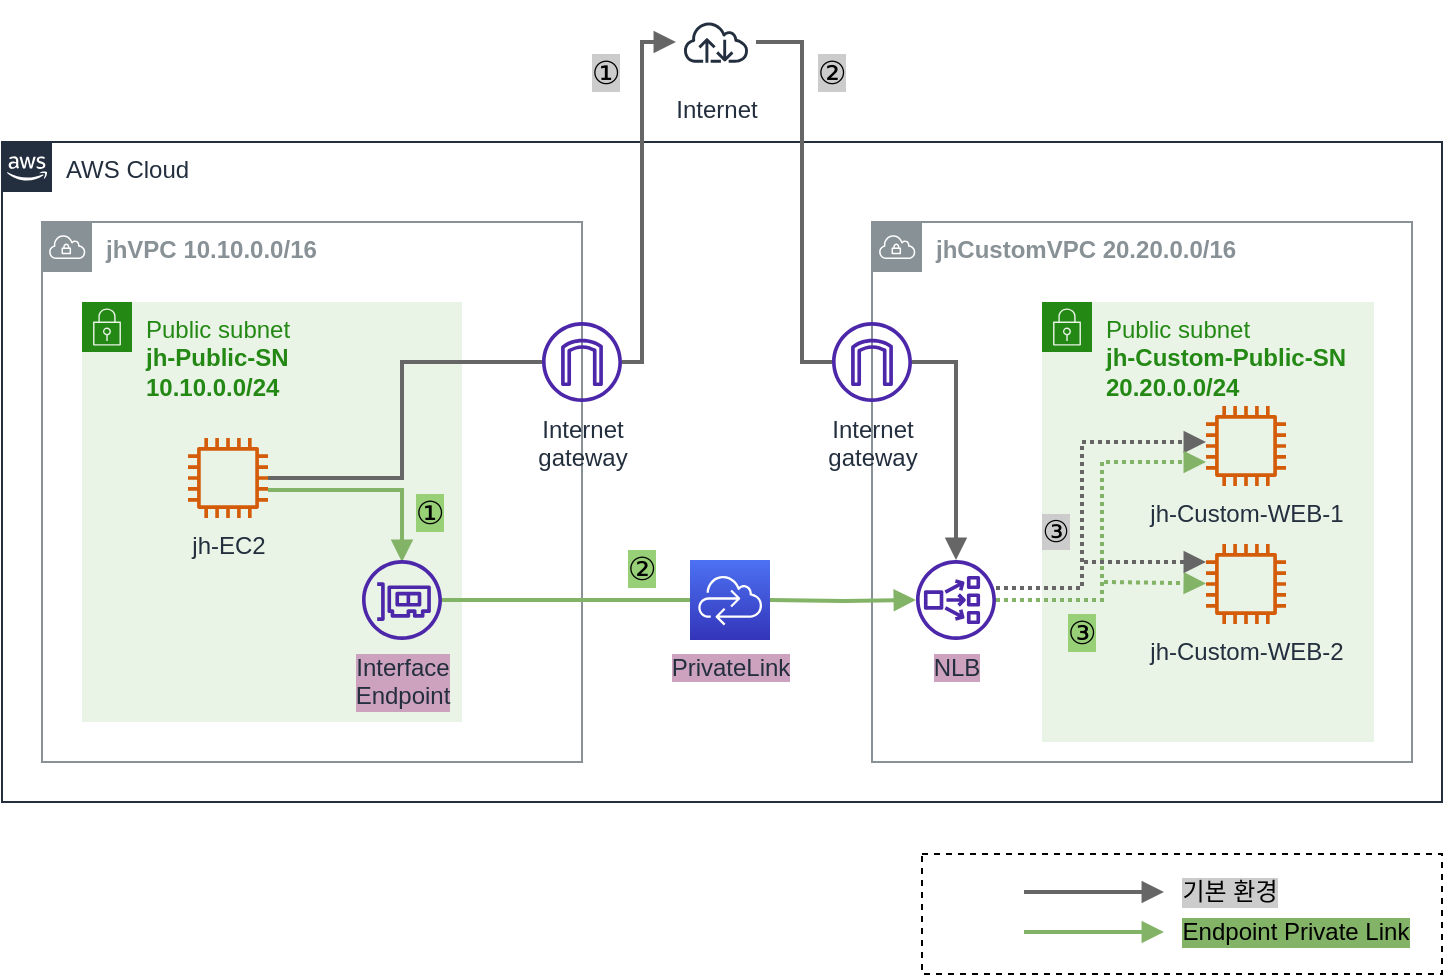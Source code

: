 <mxfile version="20.6.2" type="device"><diagram id="Nha9DckxzOW9cZ-GAf2E" name="페이지-1"><mxGraphModel dx="845" dy="642" grid="1" gridSize="10" guides="1" tooltips="1" connect="1" arrows="1" fold="1" page="1" pageScale="1" pageWidth="827" pageHeight="1169" math="0" shadow="0"><root><mxCell id="0"/><mxCell id="1" parent="0"/><mxCell id="mto72TUGwg798Erc-8ln-51" value="" style="rounded=0;whiteSpace=wrap;html=1;labelBackgroundColor=none;fontColor=#000000;dashed=1;" parent="1" vertex="1"><mxGeometry x="530" y="446" width="260" height="60" as="geometry"/></mxCell><mxCell id="ZtclFgQQLDOAhcwY8kZS-1" value="AWS Cloud" style="points=[[0,0],[0.25,0],[0.5,0],[0.75,0],[1,0],[1,0.25],[1,0.5],[1,0.75],[1,1],[0.75,1],[0.5,1],[0.25,1],[0,1],[0,0.75],[0,0.5],[0,0.25]];outlineConnect=0;gradientColor=none;html=1;whiteSpace=wrap;fontSize=12;fontStyle=0;container=1;pointerEvents=0;collapsible=0;recursiveResize=0;shape=mxgraph.aws4.group;grIcon=mxgraph.aws4.group_aws_cloud_alt;strokeColor=#232F3E;fillColor=none;verticalAlign=top;align=left;spacingLeft=30;fontColor=#232F3E;dashed=0;" parent="1" vertex="1"><mxGeometry x="70" y="90" width="720" height="330" as="geometry"/></mxCell><mxCell id="ZtclFgQQLDOAhcwY8kZS-2" value="&lt;b&gt;jhVPC&lt;/b&gt; &lt;b&gt;10.10.0.0/16&lt;/b&gt;" style="sketch=0;outlineConnect=0;gradientColor=none;html=1;whiteSpace=wrap;fontSize=12;fontStyle=0;shape=mxgraph.aws4.group;grIcon=mxgraph.aws4.group_vpc;strokeColor=#879196;fillColor=none;verticalAlign=top;align=left;spacingLeft=30;fontColor=#879196;dashed=0;" parent="ZtclFgQQLDOAhcwY8kZS-1" vertex="1"><mxGeometry x="20" y="40" width="270" height="270" as="geometry"/></mxCell><mxCell id="ZtclFgQQLDOAhcwY8kZS-3" value="Public subnet&amp;nbsp;&lt;b&gt;&lt;br&gt;jh-Public-SN&lt;/b&gt;&lt;br&gt;&lt;b&gt;10.10.0.0/24&lt;/b&gt;" style="points=[[0,0],[0.25,0],[0.5,0],[0.75,0],[1,0],[1,0.25],[1,0.5],[1,0.75],[1,1],[0.75,1],[0.5,1],[0.25,1],[0,1],[0,0.75],[0,0.5],[0,0.25]];outlineConnect=0;gradientColor=none;html=1;whiteSpace=wrap;fontSize=12;fontStyle=0;container=1;pointerEvents=0;collapsible=0;recursiveResize=0;shape=mxgraph.aws4.group;grIcon=mxgraph.aws4.group_security_group;grStroke=0;strokeColor=#248814;fillColor=#E9F3E6;verticalAlign=top;align=left;spacingLeft=30;fontColor=#248814;dashed=0;" parent="ZtclFgQQLDOAhcwY8kZS-1" vertex="1"><mxGeometry x="40" y="80" width="190" height="210" as="geometry"/></mxCell><mxCell id="mto72TUGwg798Erc-8ln-41" style="edgeStyle=orthogonalEdgeStyle;rounded=0;orthogonalLoop=1;jettySize=auto;html=1;strokeColor=#82b366;strokeWidth=2;fontColor=#000000;endArrow=block;endFill=1;fillColor=#d5e8d4;" parent="ZtclFgQQLDOAhcwY8kZS-3" edge="1"><mxGeometry relative="1" as="geometry"><mxPoint x="93" y="94" as="sourcePoint"/><mxPoint x="160" y="130" as="targetPoint"/><Array as="points"><mxPoint x="160" y="94"/></Array></mxGeometry></mxCell><mxCell id="ZtclFgQQLDOAhcwY8kZS-5" value="jh-EC2" style="sketch=0;outlineConnect=0;fontColor=#232F3E;gradientColor=none;fillColor=#D45B07;strokeColor=none;dashed=0;verticalLabelPosition=bottom;verticalAlign=top;align=center;html=1;fontSize=12;fontStyle=0;aspect=fixed;pointerEvents=1;shape=mxgraph.aws4.instance2;" parent="ZtclFgQQLDOAhcwY8kZS-3" vertex="1"><mxGeometry x="53" y="68" width="40" height="40" as="geometry"/></mxCell><mxCell id="mto72TUGwg798Erc-8ln-24" value="Interface&lt;br&gt;Endpoint" style="sketch=0;outlineConnect=0;fontColor=#232F3E;gradientColor=none;fillColor=#4D27AA;strokeColor=none;dashed=0;verticalLabelPosition=bottom;verticalAlign=top;align=center;html=1;fontSize=12;fontStyle=0;aspect=fixed;pointerEvents=1;shape=mxgraph.aws4.elastic_network_interface;labelBackgroundColor=#CDA2BE;" parent="ZtclFgQQLDOAhcwY8kZS-3" vertex="1"><mxGeometry x="140" y="129" width="40" height="40" as="geometry"/></mxCell><mxCell id="mto72TUGwg798Erc-8ln-48" value="①" style="text;html=1;strokeColor=none;fillColor=none;align=center;verticalAlign=middle;whiteSpace=wrap;rounded=0;fontSize=16;labelBackgroundColor=#97D077;" parent="ZtclFgQQLDOAhcwY8kZS-3" vertex="1"><mxGeometry x="154" y="90" width="40" height="30" as="geometry"/></mxCell><mxCell id="mto72TUGwg798Erc-8ln-7" value="&lt;b&gt;jhCustomVPC 20.20.0.0/16&lt;/b&gt;" style="sketch=0;outlineConnect=0;gradientColor=none;html=1;whiteSpace=wrap;fontSize=12;fontStyle=0;shape=mxgraph.aws4.group;grIcon=mxgraph.aws4.group_vpc;strokeColor=#879196;fillColor=none;verticalAlign=top;align=left;spacingLeft=30;fontColor=#879196;dashed=0;" parent="ZtclFgQQLDOAhcwY8kZS-1" vertex="1"><mxGeometry x="435" y="40" width="270" height="270" as="geometry"/></mxCell><mxCell id="mto72TUGwg798Erc-8ln-8" value="Public subnet&amp;nbsp;&lt;b&gt;&lt;br&gt;jh-Custom-Public-SN&lt;/b&gt;&lt;br&gt;&lt;b&gt;20.20.0.0/24&lt;/b&gt;" style="points=[[0,0],[0.25,0],[0.5,0],[0.75,0],[1,0],[1,0.25],[1,0.5],[1,0.75],[1,1],[0.75,1],[0.5,1],[0.25,1],[0,1],[0,0.75],[0,0.5],[0,0.25]];outlineConnect=0;gradientColor=none;html=1;whiteSpace=wrap;fontSize=12;fontStyle=0;container=1;pointerEvents=0;collapsible=0;recursiveResize=0;shape=mxgraph.aws4.group;grIcon=mxgraph.aws4.group_security_group;grStroke=0;strokeColor=#248814;fillColor=#E9F3E6;verticalAlign=top;align=left;spacingLeft=30;fontColor=#248814;dashed=0;" parent="ZtclFgQQLDOAhcwY8kZS-1" vertex="1"><mxGeometry x="520" y="80" width="166" height="220" as="geometry"/></mxCell><mxCell id="mto72TUGwg798Erc-8ln-9" value="jh-Custom-WEB-1" style="sketch=0;outlineConnect=0;fontColor=#232F3E;gradientColor=none;fillColor=#D45B07;strokeColor=none;dashed=0;verticalLabelPosition=bottom;verticalAlign=top;align=center;html=1;fontSize=12;fontStyle=0;aspect=fixed;pointerEvents=1;shape=mxgraph.aws4.instance2;" parent="mto72TUGwg798Erc-8ln-8" vertex="1"><mxGeometry x="82" y="52" width="40" height="40" as="geometry"/></mxCell><mxCell id="mto72TUGwg798Erc-8ln-10" value="jh-Custom-WEB-2" style="sketch=0;outlineConnect=0;fontColor=#232F3E;gradientColor=none;fillColor=#D45B07;strokeColor=none;dashed=0;verticalLabelPosition=bottom;verticalAlign=top;align=center;html=1;fontSize=12;fontStyle=0;aspect=fixed;pointerEvents=1;shape=mxgraph.aws4.instance2;" parent="mto72TUGwg798Erc-8ln-8" vertex="1"><mxGeometry x="82" y="121" width="40" height="40" as="geometry"/></mxCell><mxCell id="mto72TUGwg798Erc-8ln-35" style="edgeStyle=orthogonalEdgeStyle;rounded=0;orthogonalLoop=1;jettySize=auto;html=1;strokeColor=#666666;strokeWidth=2;fontColor=#000000;endArrow=block;endFill=1;" parent="ZtclFgQQLDOAhcwY8kZS-1" source="mto72TUGwg798Erc-8ln-11" target="mto72TUGwg798Erc-8ln-23" edge="1"><mxGeometry relative="1" as="geometry"><Array as="points"><mxPoint x="477" y="110"/></Array></mxGeometry></mxCell><mxCell id="mto72TUGwg798Erc-8ln-11" value="Internet&lt;br&gt;gateway" style="sketch=0;outlineConnect=0;fontColor=#232F3E;gradientColor=none;fillColor=#4D27AA;strokeColor=none;dashed=0;verticalLabelPosition=bottom;verticalAlign=top;align=center;html=1;fontSize=12;fontStyle=0;aspect=fixed;pointerEvents=1;shape=mxgraph.aws4.internet_gateway;rounded=0;shadow=0;labelBackgroundColor=none;" parent="ZtclFgQQLDOAhcwY8kZS-1" vertex="1"><mxGeometry x="415" y="90" width="40" height="40" as="geometry"/></mxCell><mxCell id="mto72TUGwg798Erc-8ln-21" value="Internet&lt;br&gt;gateway" style="sketch=0;outlineConnect=0;fontColor=#232F3E;gradientColor=none;fillColor=#4D27AA;strokeColor=none;dashed=0;verticalLabelPosition=bottom;verticalAlign=top;align=center;html=1;fontSize=12;fontStyle=0;aspect=fixed;pointerEvents=1;shape=mxgraph.aws4.internet_gateway;rounded=0;shadow=0;labelBackgroundColor=none;" parent="ZtclFgQQLDOAhcwY8kZS-1" vertex="1"><mxGeometry x="270" y="90" width="40" height="40" as="geometry"/></mxCell><mxCell id="mto72TUGwg798Erc-8ln-36" style="edgeStyle=orthogonalEdgeStyle;rounded=0;orthogonalLoop=1;jettySize=auto;html=1;strokeColor=#666666;strokeWidth=2;fontColor=#000000;endArrow=block;endFill=1;dashed=1;dashPattern=1 1;" parent="ZtclFgQQLDOAhcwY8kZS-1" target="mto72TUGwg798Erc-8ln-9" edge="1"><mxGeometry relative="1" as="geometry"><mxPoint x="497" y="223" as="sourcePoint"/><mxPoint x="780" y="160" as="targetPoint"/><Array as="points"><mxPoint x="540" y="223"/><mxPoint x="540" y="150"/></Array></mxGeometry></mxCell><mxCell id="mto72TUGwg798Erc-8ln-45" style="edgeStyle=orthogonalEdgeStyle;rounded=0;orthogonalLoop=1;jettySize=auto;html=1;strokeColor=#82b366;strokeWidth=2;fontColor=#000000;endArrow=block;endFill=1;fillColor=#d5e8d4;dashed=1;dashPattern=1 1;" parent="ZtclFgQQLDOAhcwY8kZS-1" source="mto72TUGwg798Erc-8ln-23" target="mto72TUGwg798Erc-8ln-9" edge="1"><mxGeometry relative="1" as="geometry"><Array as="points"><mxPoint x="550" y="229"/><mxPoint x="550" y="160"/></Array></mxGeometry></mxCell><mxCell id="mto72TUGwg798Erc-8ln-23" value="NLB" style="sketch=0;outlineConnect=0;fontColor=#232F3E;gradientColor=none;fillColor=#4D27AA;strokeColor=none;dashed=0;verticalLabelPosition=bottom;verticalAlign=top;align=center;html=1;fontSize=12;fontStyle=0;aspect=fixed;pointerEvents=1;shape=mxgraph.aws4.network_load_balancer;labelBackgroundColor=#CDA2BE;" parent="ZtclFgQQLDOAhcwY8kZS-1" vertex="1"><mxGeometry x="457" y="209" width="40" height="40" as="geometry"/></mxCell><mxCell id="mto72TUGwg798Erc-8ln-44" style="edgeStyle=orthogonalEdgeStyle;rounded=0;orthogonalLoop=1;jettySize=auto;html=1;strokeColor=#82b366;strokeWidth=2;fontColor=#000000;endArrow=block;endFill=1;fillColor=#d5e8d4;" parent="ZtclFgQQLDOAhcwY8kZS-1" target="mto72TUGwg798Erc-8ln-23" edge="1"><mxGeometry relative="1" as="geometry"><mxPoint x="384" y="229" as="sourcePoint"/></mxGeometry></mxCell><mxCell id="mto72TUGwg798Erc-8ln-32" style="edgeStyle=orthogonalEdgeStyle;rounded=0;orthogonalLoop=1;jettySize=auto;html=1;strokeColor=#666666;strokeWidth=2;fontColor=#000000;endArrow=none;endFill=0;" parent="ZtclFgQQLDOAhcwY8kZS-1" source="ZtclFgQQLDOAhcwY8kZS-5" target="mto72TUGwg798Erc-8ln-21" edge="1"><mxGeometry relative="1" as="geometry"><Array as="points"><mxPoint x="200" y="168"/><mxPoint x="200" y="110"/></Array></mxGeometry></mxCell><mxCell id="mto72TUGwg798Erc-8ln-40" value="③" style="text;html=1;strokeColor=none;fillColor=none;align=center;verticalAlign=middle;whiteSpace=wrap;rounded=0;labelBackgroundColor=#CCCCCC;fontSize=15;fontStyle=0" parent="ZtclFgQQLDOAhcwY8kZS-1" vertex="1"><mxGeometry x="512" y="184" width="30" height="20" as="geometry"/></mxCell><mxCell id="mto72TUGwg798Erc-8ln-43" style="edgeStyle=orthogonalEdgeStyle;rounded=0;orthogonalLoop=1;jettySize=auto;html=1;strokeColor=#82b366;strokeWidth=2;fontColor=#000000;endArrow=none;endFill=0;fillColor=#d5e8d4;" parent="ZtclFgQQLDOAhcwY8kZS-1" source="mto72TUGwg798Erc-8ln-24" edge="1"><mxGeometry relative="1" as="geometry"><mxPoint x="344" y="229" as="targetPoint"/></mxGeometry></mxCell><mxCell id="mto72TUGwg798Erc-8ln-46" value="" style="endArrow=block;html=1;rounded=0;dashed=1;dashPattern=1 1;strokeColor=#82b366;strokeWidth=2;fontColor=#000000;endFill=1;fillColor=#d5e8d4;" parent="ZtclFgQQLDOAhcwY8kZS-1" target="mto72TUGwg798Erc-8ln-10" edge="1"><mxGeometry width="50" height="50" relative="1" as="geometry"><mxPoint x="551" y="220" as="sourcePoint"/><mxPoint x="490" y="340" as="targetPoint"/></mxGeometry></mxCell><mxCell id="mto72TUGwg798Erc-8ln-49" value="②" style="text;html=1;strokeColor=none;fillColor=none;align=center;verticalAlign=middle;whiteSpace=wrap;rounded=0;fontSize=16;labelBackgroundColor=#97D077;" parent="ZtclFgQQLDOAhcwY8kZS-1" vertex="1"><mxGeometry x="300" y="200" width="40" height="25" as="geometry"/></mxCell><mxCell id="mto72TUGwg798Erc-8ln-50" value="③" style="text;html=1;strokeColor=none;fillColor=none;align=center;verticalAlign=middle;whiteSpace=wrap;rounded=0;fontSize=16;labelBackgroundColor=#97D077;" parent="ZtclFgQQLDOAhcwY8kZS-1" vertex="1"><mxGeometry x="520" y="230" width="40" height="30" as="geometry"/></mxCell><mxCell id="erPwfEC1qjnP5Gj8CgZw-1" value="PrivateLink" style="sketch=0;points=[[0,0,0],[0.25,0,0],[0.5,0,0],[0.75,0,0],[1,0,0],[0,1,0],[0.25,1,0],[0.5,1,0],[0.75,1,0],[1,1,0],[0,0.25,0],[0,0.5,0],[0,0.75,0],[1,0.25,0],[1,0.5,0],[1,0.75,0]];outlineConnect=0;fontColor=#232F3E;gradientColor=#4D72F3;gradientDirection=north;fillColor=#3334B9;strokeColor=#ffffff;dashed=0;verticalLabelPosition=bottom;verticalAlign=top;align=center;html=1;fontSize=12;fontStyle=0;aspect=fixed;shape=mxgraph.aws4.resourceIcon;resIcon=mxgraph.aws4.cloud_control_api;rounded=0;shadow=0;labelBackgroundColor=#CDA2BE;" parent="ZtclFgQQLDOAhcwY8kZS-1" vertex="1"><mxGeometry x="344" y="209" width="40" height="40" as="geometry"/></mxCell><mxCell id="mto72TUGwg798Erc-8ln-34" style="edgeStyle=orthogonalEdgeStyle;rounded=0;orthogonalLoop=1;jettySize=auto;html=1;strokeColor=#666666;strokeWidth=2;fontColor=#000000;endArrow=none;endFill=0;" parent="1" source="mto72TUGwg798Erc-8ln-22" target="mto72TUGwg798Erc-8ln-11" edge="1"><mxGeometry relative="1" as="geometry"><Array as="points"><mxPoint x="470" y="40"/><mxPoint x="470" y="200"/></Array></mxGeometry></mxCell><mxCell id="mto72TUGwg798Erc-8ln-22" value="Internet" style="sketch=0;outlineConnect=0;fontColor=#232F3E;gradientColor=none;strokeColor=#232F3E;fillColor=#ffffff;dashed=0;verticalLabelPosition=bottom;verticalAlign=top;align=center;html=1;fontSize=12;fontStyle=0;aspect=fixed;shape=mxgraph.aws4.resourceIcon;resIcon=mxgraph.aws4.internet;labelBackgroundColor=default;" parent="1" vertex="1"><mxGeometry x="407" y="20" width="40" height="40" as="geometry"/></mxCell><mxCell id="mto72TUGwg798Erc-8ln-26" value="" style="endArrow=block;html=1;rounded=0;strokeColor=#666666;strokeWidth=2;endFill=1;fillColor=#f5f5f5;" parent="1" edge="1"><mxGeometry width="50" height="50" relative="1" as="geometry"><mxPoint x="581" y="465" as="sourcePoint"/><mxPoint x="651" y="465" as="targetPoint"/></mxGeometry></mxCell><mxCell id="mto72TUGwg798Erc-8ln-27" value="" style="endArrow=block;html=1;rounded=0;strokeColor=#82b366;strokeWidth=2;endFill=1;fillColor=#d5e8d4;" parent="1" edge="1"><mxGeometry width="50" height="50" relative="1" as="geometry"><mxPoint x="581" y="485" as="sourcePoint"/><mxPoint x="651" y="485" as="targetPoint"/></mxGeometry></mxCell><mxCell id="mto72TUGwg798Erc-8ln-29" value="기본 환경" style="text;html=1;strokeColor=none;fillColor=none;align=center;verticalAlign=middle;whiteSpace=wrap;rounded=0;fontColor=#000000;labelBackgroundColor=#CCCCCC;" parent="1" vertex="1"><mxGeometry x="654" y="450" width="60" height="30" as="geometry"/></mxCell><mxCell id="mto72TUGwg798Erc-8ln-30" value="Endpoint Private Link" style="text;html=1;strokeColor=none;fillColor=none;align=center;verticalAlign=middle;whiteSpace=wrap;rounded=0;labelBackgroundColor=#82B366;" parent="1" vertex="1"><mxGeometry x="657" y="475" width="120" height="20" as="geometry"/></mxCell><mxCell id="mto72TUGwg798Erc-8ln-33" style="edgeStyle=orthogonalEdgeStyle;rounded=0;orthogonalLoop=1;jettySize=auto;html=1;strokeColor=#666666;strokeWidth=2;fontColor=#000000;endArrow=block;endFill=1;" parent="1" source="mto72TUGwg798Erc-8ln-21" target="mto72TUGwg798Erc-8ln-22" edge="1"><mxGeometry relative="1" as="geometry"><Array as="points"><mxPoint x="390" y="200"/><mxPoint x="390" y="40"/></Array></mxGeometry></mxCell><mxCell id="mto72TUGwg798Erc-8ln-38" value="①" style="text;html=1;strokeColor=none;fillColor=none;align=center;verticalAlign=middle;whiteSpace=wrap;rounded=0;labelBackgroundColor=#CCCCCC;fontSize=16;" parent="1" vertex="1"><mxGeometry x="360" y="40" width="24" height="30" as="geometry"/></mxCell><mxCell id="mto72TUGwg798Erc-8ln-39" value="②" style="text;html=1;strokeColor=none;fillColor=none;align=center;verticalAlign=middle;whiteSpace=wrap;rounded=0;labelBackgroundColor=#CCCCCC;fontSize=16;" parent="1" vertex="1"><mxGeometry x="470" y="40" width="30" height="30" as="geometry"/></mxCell><mxCell id="mto72TUGwg798Erc-8ln-47" value="" style="endArrow=block;html=1;rounded=0;dashed=1;dashPattern=1 1;strokeColor=#666666;strokeWidth=2;fontColor=#000000;endFill=1;entryX=0.2;entryY=0.225;entryDx=0;entryDy=0;entryPerimeter=0;fillColor=#f5f5f5;" parent="1" edge="1"><mxGeometry width="50" height="50" relative="1" as="geometry"><mxPoint x="611" y="300" as="sourcePoint"/><mxPoint x="672" y="300" as="targetPoint"/></mxGeometry></mxCell></root></mxGraphModel></diagram></mxfile>